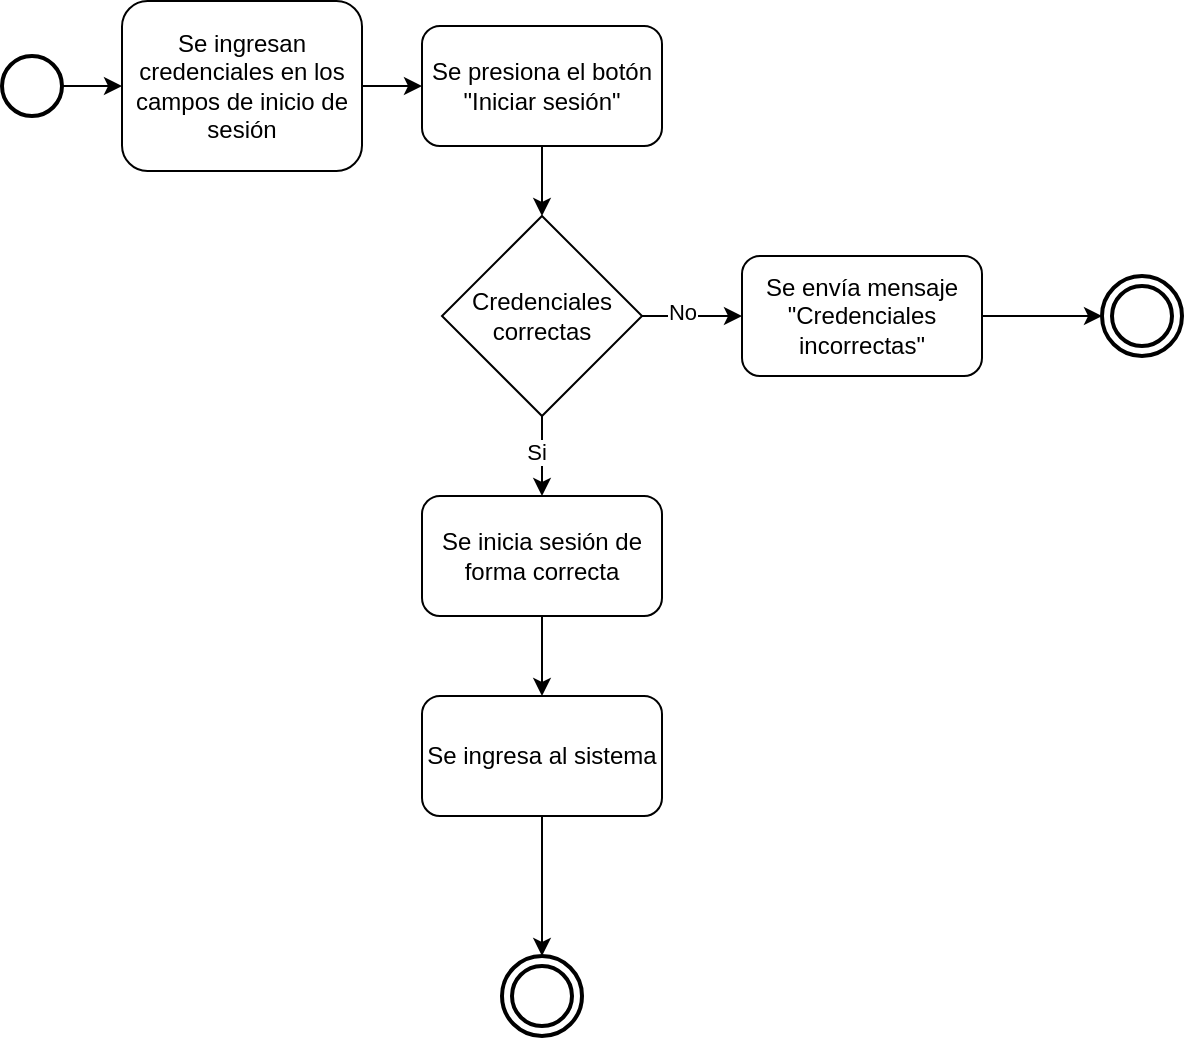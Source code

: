 <mxfile version="21.7.4" type="device">
  <diagram name="Página-1" id="zm4FNiw0N-qCsLZtzn5z">
    <mxGraphModel dx="1434" dy="792" grid="1" gridSize="10" guides="1" tooltips="1" connect="1" arrows="1" fold="1" page="1" pageScale="1" pageWidth="827" pageHeight="1169" math="0" shadow="0">
      <root>
        <mxCell id="0" />
        <mxCell id="1" parent="0" />
        <mxCell id="Fnbu7j7tmuIW7QC5UrZA-1" value="" style="strokeWidth=2;html=1;shape=mxgraph.flowchart.start_2;whiteSpace=wrap;" vertex="1" parent="1">
          <mxGeometry x="70" y="80" width="30" height="30" as="geometry" />
        </mxCell>
        <mxCell id="Fnbu7j7tmuIW7QC5UrZA-2" value="Se ingresan credenciales en los campos de inicio de sesión" style="rounded=1;whiteSpace=wrap;html=1;" vertex="1" parent="1">
          <mxGeometry x="130" y="52.5" width="120" height="85" as="geometry" />
        </mxCell>
        <mxCell id="Fnbu7j7tmuIW7QC5UrZA-3" value="" style="endArrow=classic;html=1;rounded=0;exitX=1;exitY=0.5;exitDx=0;exitDy=0;exitPerimeter=0;entryX=0;entryY=0.5;entryDx=0;entryDy=0;" edge="1" parent="1" source="Fnbu7j7tmuIW7QC5UrZA-1" target="Fnbu7j7tmuIW7QC5UrZA-2">
          <mxGeometry width="50" height="50" relative="1" as="geometry">
            <mxPoint x="220" y="385" as="sourcePoint" />
            <mxPoint x="270" y="335" as="targetPoint" />
          </mxGeometry>
        </mxCell>
        <mxCell id="Fnbu7j7tmuIW7QC5UrZA-5" value="" style="endArrow=classic;html=1;rounded=0;exitX=1;exitY=0.5;exitDx=0;exitDy=0;entryX=0;entryY=0.5;entryDx=0;entryDy=0;" edge="1" parent="1" source="Fnbu7j7tmuIW7QC5UrZA-2" target="Fnbu7j7tmuIW7QC5UrZA-6">
          <mxGeometry width="50" height="50" relative="1" as="geometry">
            <mxPoint x="120" y="120" as="sourcePoint" />
            <mxPoint x="170" y="120" as="targetPoint" />
          </mxGeometry>
        </mxCell>
        <mxCell id="Fnbu7j7tmuIW7QC5UrZA-10" style="edgeStyle=orthogonalEdgeStyle;rounded=0;orthogonalLoop=1;jettySize=auto;html=1;" edge="1" parent="1" source="Fnbu7j7tmuIW7QC5UrZA-6" target="Fnbu7j7tmuIW7QC5UrZA-9">
          <mxGeometry relative="1" as="geometry" />
        </mxCell>
        <mxCell id="Fnbu7j7tmuIW7QC5UrZA-6" value="Se presiona el botón &quot;Iniciar sesión&quot;" style="rounded=1;whiteSpace=wrap;html=1;" vertex="1" parent="1">
          <mxGeometry x="280" y="65" width="120" height="60" as="geometry" />
        </mxCell>
        <mxCell id="Fnbu7j7tmuIW7QC5UrZA-13" style="edgeStyle=orthogonalEdgeStyle;rounded=0;orthogonalLoop=1;jettySize=auto;html=1;entryX=0.5;entryY=0;entryDx=0;entryDy=0;" edge="1" parent="1" source="Fnbu7j7tmuIW7QC5UrZA-9" target="Fnbu7j7tmuIW7QC5UrZA-11">
          <mxGeometry relative="1" as="geometry" />
        </mxCell>
        <mxCell id="Fnbu7j7tmuIW7QC5UrZA-14" value="Si" style="edgeLabel;html=1;align=center;verticalAlign=middle;resizable=0;points=[];" vertex="1" connectable="0" parent="Fnbu7j7tmuIW7QC5UrZA-13">
          <mxGeometry x="-0.1" y="-3" relative="1" as="geometry">
            <mxPoint as="offset" />
          </mxGeometry>
        </mxCell>
        <mxCell id="Fnbu7j7tmuIW7QC5UrZA-15" style="edgeStyle=orthogonalEdgeStyle;rounded=0;orthogonalLoop=1;jettySize=auto;html=1;entryX=0;entryY=0.5;entryDx=0;entryDy=0;" edge="1" parent="1" source="Fnbu7j7tmuIW7QC5UrZA-9" target="Fnbu7j7tmuIW7QC5UrZA-12">
          <mxGeometry relative="1" as="geometry" />
        </mxCell>
        <mxCell id="Fnbu7j7tmuIW7QC5UrZA-16" value="No" style="edgeLabel;html=1;align=center;verticalAlign=middle;resizable=0;points=[];" vertex="1" connectable="0" parent="Fnbu7j7tmuIW7QC5UrZA-15">
          <mxGeometry x="-0.2" y="2" relative="1" as="geometry">
            <mxPoint as="offset" />
          </mxGeometry>
        </mxCell>
        <mxCell id="Fnbu7j7tmuIW7QC5UrZA-9" value="Credenciales correctas" style="rhombus;whiteSpace=wrap;html=1;" vertex="1" parent="1">
          <mxGeometry x="290" y="160" width="100" height="100" as="geometry" />
        </mxCell>
        <mxCell id="Fnbu7j7tmuIW7QC5UrZA-18" style="edgeStyle=orthogonalEdgeStyle;rounded=0;orthogonalLoop=1;jettySize=auto;html=1;entryX=0.5;entryY=0;entryDx=0;entryDy=0;" edge="1" parent="1" source="Fnbu7j7tmuIW7QC5UrZA-11" target="Fnbu7j7tmuIW7QC5UrZA-17">
          <mxGeometry relative="1" as="geometry" />
        </mxCell>
        <mxCell id="Fnbu7j7tmuIW7QC5UrZA-11" value="Se inicia sesión de forma correcta" style="rounded=1;whiteSpace=wrap;html=1;" vertex="1" parent="1">
          <mxGeometry x="280" y="300" width="120" height="60" as="geometry" />
        </mxCell>
        <mxCell id="Fnbu7j7tmuIW7QC5UrZA-22" style="edgeStyle=orthogonalEdgeStyle;rounded=0;orthogonalLoop=1;jettySize=auto;html=1;entryX=0;entryY=0.5;entryDx=0;entryDy=0;" edge="1" parent="1" source="Fnbu7j7tmuIW7QC5UrZA-12" target="Fnbu7j7tmuIW7QC5UrZA-21">
          <mxGeometry relative="1" as="geometry" />
        </mxCell>
        <mxCell id="Fnbu7j7tmuIW7QC5UrZA-12" value="Se envía mensaje &quot;Credenciales incorrectas&quot;" style="rounded=1;whiteSpace=wrap;html=1;" vertex="1" parent="1">
          <mxGeometry x="440" y="180" width="120" height="60" as="geometry" />
        </mxCell>
        <mxCell id="Fnbu7j7tmuIW7QC5UrZA-20" style="edgeStyle=orthogonalEdgeStyle;rounded=0;orthogonalLoop=1;jettySize=auto;html=1;entryX=0.5;entryY=0;entryDx=0;entryDy=0;" edge="1" parent="1" source="Fnbu7j7tmuIW7QC5UrZA-17" target="Fnbu7j7tmuIW7QC5UrZA-19">
          <mxGeometry relative="1" as="geometry" />
        </mxCell>
        <mxCell id="Fnbu7j7tmuIW7QC5UrZA-17" value="Se ingresa al sistema" style="rounded=1;whiteSpace=wrap;html=1;" vertex="1" parent="1">
          <mxGeometry x="280" y="400" width="120" height="60" as="geometry" />
        </mxCell>
        <mxCell id="Fnbu7j7tmuIW7QC5UrZA-19" value="" style="ellipse;shape=doubleEllipse;whiteSpace=wrap;html=1;aspect=fixed;perimeterSpacing=0;strokeWidth=2;" vertex="1" parent="1">
          <mxGeometry x="320" y="530" width="40" height="40" as="geometry" />
        </mxCell>
        <mxCell id="Fnbu7j7tmuIW7QC5UrZA-21" value="" style="ellipse;shape=doubleEllipse;whiteSpace=wrap;html=1;aspect=fixed;perimeterSpacing=0;strokeWidth=2;" vertex="1" parent="1">
          <mxGeometry x="620" y="190" width="40" height="40" as="geometry" />
        </mxCell>
      </root>
    </mxGraphModel>
  </diagram>
</mxfile>
